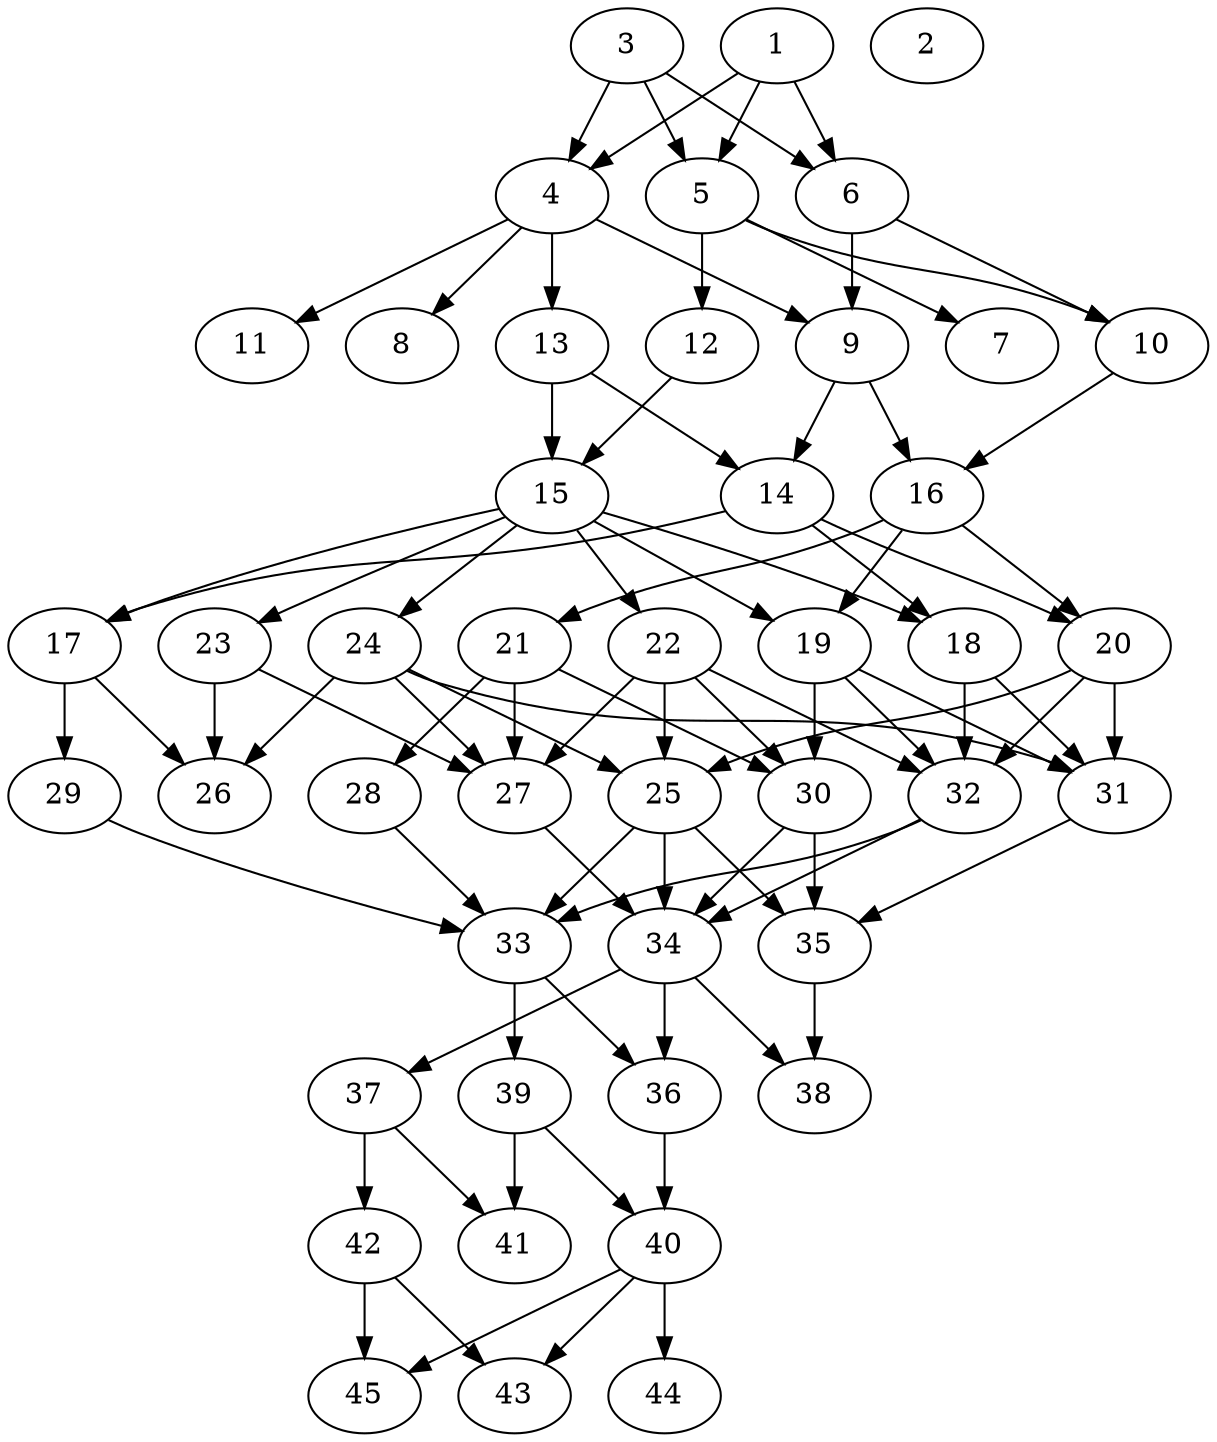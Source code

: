 // DAG automatically generated by daggen at Thu Oct  3 14:07:24 2019
// ./daggen --dot -n 45 --ccr 0.5 --fat 0.5 --regular 0.5 --density 0.5 --mindata 5242880 --maxdata 52428800 
digraph G {
  1 [size="21858304", alpha="0.13", expect_size="10929152"] 
  1 -> 4 [size ="10929152"]
  1 -> 5 [size ="10929152"]
  1 -> 6 [size ="10929152"]
  2 [size="69648384", alpha="0.02", expect_size="34824192"] 
  3 [size="102871040", alpha="0.11", expect_size="51435520"] 
  3 -> 4 [size ="51435520"]
  3 -> 5 [size ="51435520"]
  3 -> 6 [size ="51435520"]
  4 [size="63592448", alpha="0.20", expect_size="31796224"] 
  4 -> 8 [size ="31796224"]
  4 -> 9 [size ="31796224"]
  4 -> 11 [size ="31796224"]
  4 -> 13 [size ="31796224"]
  5 [size="28676096", alpha="0.17", expect_size="14338048"] 
  5 -> 7 [size ="14338048"]
  5 -> 10 [size ="14338048"]
  5 -> 12 [size ="14338048"]
  6 [size="70639616", alpha="0.08", expect_size="35319808"] 
  6 -> 9 [size ="35319808"]
  6 -> 10 [size ="35319808"]
  7 [size="41437184", alpha="0.02", expect_size="20718592"] 
  8 [size="51599360", alpha="0.16", expect_size="25799680"] 
  9 [size="65902592", alpha="0.15", expect_size="32951296"] 
  9 -> 14 [size ="32951296"]
  9 -> 16 [size ="32951296"]
  10 [size="69812224", alpha="0.17", expect_size="34906112"] 
  10 -> 16 [size ="34906112"]
  11 [size="39204864", alpha="0.09", expect_size="19602432"] 
  12 [size="98523136", alpha="0.06", expect_size="49261568"] 
  12 -> 15 [size ="49261568"]
  13 [size="11659264", alpha="0.02", expect_size="5829632"] 
  13 -> 14 [size ="5829632"]
  13 -> 15 [size ="5829632"]
  14 [size="61229056", alpha="0.12", expect_size="30614528"] 
  14 -> 17 [size ="30614528"]
  14 -> 18 [size ="30614528"]
  14 -> 20 [size ="30614528"]
  15 [size="60092416", alpha="0.10", expect_size="30046208"] 
  15 -> 17 [size ="30046208"]
  15 -> 18 [size ="30046208"]
  15 -> 19 [size ="30046208"]
  15 -> 22 [size ="30046208"]
  15 -> 23 [size ="30046208"]
  15 -> 24 [size ="30046208"]
  16 [size="47099904", alpha="0.16", expect_size="23549952"] 
  16 -> 19 [size ="23549952"]
  16 -> 20 [size ="23549952"]
  16 -> 21 [size ="23549952"]
  17 [size="85426176", alpha="0.03", expect_size="42713088"] 
  17 -> 26 [size ="42713088"]
  17 -> 29 [size ="42713088"]
  18 [size="95688704", alpha="0.11", expect_size="47844352"] 
  18 -> 31 [size ="47844352"]
  18 -> 32 [size ="47844352"]
  19 [size="75702272", alpha="0.17", expect_size="37851136"] 
  19 -> 30 [size ="37851136"]
  19 -> 31 [size ="37851136"]
  19 -> 32 [size ="37851136"]
  20 [size="52293632", alpha="0.08", expect_size="26146816"] 
  20 -> 25 [size ="26146816"]
  20 -> 31 [size ="26146816"]
  20 -> 32 [size ="26146816"]
  21 [size="36220928", alpha="0.02", expect_size="18110464"] 
  21 -> 27 [size ="18110464"]
  21 -> 28 [size ="18110464"]
  21 -> 30 [size ="18110464"]
  22 [size="78745600", alpha="0.08", expect_size="39372800"] 
  22 -> 25 [size ="39372800"]
  22 -> 27 [size ="39372800"]
  22 -> 30 [size ="39372800"]
  22 -> 32 [size ="39372800"]
  23 [size="13074432", alpha="0.14", expect_size="6537216"] 
  23 -> 26 [size ="6537216"]
  23 -> 27 [size ="6537216"]
  24 [size="21008384", alpha="0.11", expect_size="10504192"] 
  24 -> 25 [size ="10504192"]
  24 -> 26 [size ="10504192"]
  24 -> 27 [size ="10504192"]
  24 -> 31 [size ="10504192"]
  25 [size="78921728", alpha="0.11", expect_size="39460864"] 
  25 -> 33 [size ="39460864"]
  25 -> 34 [size ="39460864"]
  25 -> 35 [size ="39460864"]
  26 [size="32991232", alpha="0.05", expect_size="16495616"] 
  27 [size="15835136", alpha="0.05", expect_size="7917568"] 
  27 -> 34 [size ="7917568"]
  28 [size="31365120", alpha="0.14", expect_size="15682560"] 
  28 -> 33 [size ="15682560"]
  29 [size="85100544", alpha="0.15", expect_size="42550272"] 
  29 -> 33 [size ="42550272"]
  30 [size="69226496", alpha="0.08", expect_size="34613248"] 
  30 -> 34 [size ="34613248"]
  30 -> 35 [size ="34613248"]
  31 [size="12087296", alpha="0.07", expect_size="6043648"] 
  31 -> 35 [size ="6043648"]
  32 [size="19431424", alpha="0.05", expect_size="9715712"] 
  32 -> 33 [size ="9715712"]
  32 -> 34 [size ="9715712"]
  33 [size="56047616", alpha="0.04", expect_size="28023808"] 
  33 -> 36 [size ="28023808"]
  33 -> 39 [size ="28023808"]
  34 [size="25579520", alpha="0.13", expect_size="12789760"] 
  34 -> 36 [size ="12789760"]
  34 -> 37 [size ="12789760"]
  34 -> 38 [size ="12789760"]
  35 [size="75505664", alpha="0.12", expect_size="37752832"] 
  35 -> 38 [size ="37752832"]
  36 [size="35274752", alpha="0.19", expect_size="17637376"] 
  36 -> 40 [size ="17637376"]
  37 [size="59414528", alpha="0.03", expect_size="29707264"] 
  37 -> 41 [size ="29707264"]
  37 -> 42 [size ="29707264"]
  38 [size="84502528", alpha="0.04", expect_size="42251264"] 
  39 [size="57286656", alpha="0.19", expect_size="28643328"] 
  39 -> 40 [size ="28643328"]
  39 -> 41 [size ="28643328"]
  40 [size="33179648", alpha="0.03", expect_size="16589824"] 
  40 -> 43 [size ="16589824"]
  40 -> 44 [size ="16589824"]
  40 -> 45 [size ="16589824"]
  41 [size="71512064", alpha="0.12", expect_size="35756032"] 
  42 [size="12259328", alpha="0.16", expect_size="6129664"] 
  42 -> 43 [size ="6129664"]
  42 -> 45 [size ="6129664"]
  43 [size="37834752", alpha="0.00", expect_size="18917376"] 
  44 [size="55037952", alpha="0.07", expect_size="27518976"] 
  45 [size="20242432", alpha="0.08", expect_size="10121216"] 
}
